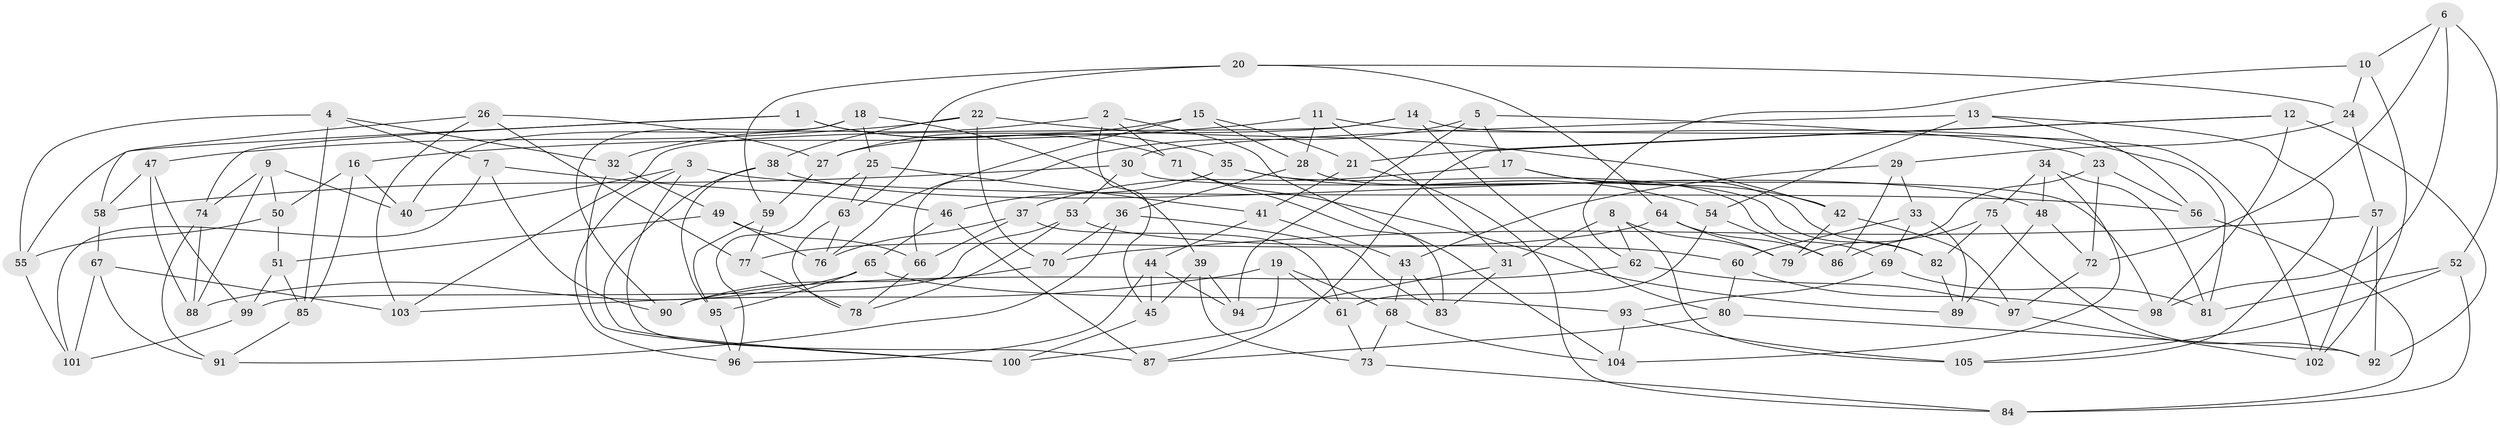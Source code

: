 // Generated by graph-tools (version 1.1) at 2025/50/03/09/25 03:50:46]
// undirected, 105 vertices, 210 edges
graph export_dot {
graph [start="1"]
  node [color=gray90,style=filled];
  1;
  2;
  3;
  4;
  5;
  6;
  7;
  8;
  9;
  10;
  11;
  12;
  13;
  14;
  15;
  16;
  17;
  18;
  19;
  20;
  21;
  22;
  23;
  24;
  25;
  26;
  27;
  28;
  29;
  30;
  31;
  32;
  33;
  34;
  35;
  36;
  37;
  38;
  39;
  40;
  41;
  42;
  43;
  44;
  45;
  46;
  47;
  48;
  49;
  50;
  51;
  52;
  53;
  54;
  55;
  56;
  57;
  58;
  59;
  60;
  61;
  62;
  63;
  64;
  65;
  66;
  67;
  68;
  69;
  70;
  71;
  72;
  73;
  74;
  75;
  76;
  77;
  78;
  79;
  80;
  81;
  82;
  83;
  84;
  85;
  86;
  87;
  88;
  89;
  90;
  91;
  92;
  93;
  94;
  95;
  96;
  97;
  98;
  99;
  100;
  101;
  102;
  103;
  104;
  105;
  1 -- 71;
  1 -- 35;
  1 -- 74;
  1 -- 55;
  2 -- 104;
  2 -- 45;
  2 -- 71;
  2 -- 32;
  3 -- 96;
  3 -- 56;
  3 -- 87;
  3 -- 40;
  4 -- 55;
  4 -- 85;
  4 -- 32;
  4 -- 7;
  5 -- 23;
  5 -- 66;
  5 -- 94;
  5 -- 17;
  6 -- 52;
  6 -- 98;
  6 -- 72;
  6 -- 10;
  7 -- 101;
  7 -- 46;
  7 -- 90;
  8 -- 31;
  8 -- 62;
  8 -- 105;
  8 -- 79;
  9 -- 40;
  9 -- 74;
  9 -- 88;
  9 -- 50;
  10 -- 62;
  10 -- 102;
  10 -- 24;
  11 -- 31;
  11 -- 16;
  11 -- 81;
  11 -- 28;
  12 -- 92;
  12 -- 98;
  12 -- 87;
  12 -- 21;
  13 -- 30;
  13 -- 56;
  13 -- 105;
  13 -- 54;
  14 -- 102;
  14 -- 80;
  14 -- 27;
  14 -- 103;
  15 -- 76;
  15 -- 28;
  15 -- 27;
  15 -- 21;
  16 -- 85;
  16 -- 40;
  16 -- 50;
  17 -- 82;
  17 -- 37;
  17 -- 42;
  18 -- 40;
  18 -- 25;
  18 -- 90;
  18 -- 39;
  19 -- 100;
  19 -- 103;
  19 -- 68;
  19 -- 61;
  20 -- 64;
  20 -- 63;
  20 -- 24;
  20 -- 59;
  21 -- 84;
  21 -- 41;
  22 -- 42;
  22 -- 70;
  22 -- 38;
  22 -- 47;
  23 -- 79;
  23 -- 56;
  23 -- 72;
  24 -- 29;
  24 -- 57;
  25 -- 41;
  25 -- 63;
  25 -- 96;
  26 -- 77;
  26 -- 27;
  26 -- 103;
  26 -- 58;
  27 -- 59;
  28 -- 36;
  28 -- 82;
  29 -- 86;
  29 -- 43;
  29 -- 33;
  30 -- 98;
  30 -- 58;
  30 -- 53;
  31 -- 94;
  31 -- 83;
  32 -- 100;
  32 -- 49;
  33 -- 89;
  33 -- 60;
  33 -- 69;
  34 -- 75;
  34 -- 81;
  34 -- 104;
  34 -- 48;
  35 -- 69;
  35 -- 46;
  35 -- 54;
  36 -- 83;
  36 -- 91;
  36 -- 70;
  37 -- 76;
  37 -- 61;
  37 -- 66;
  38 -- 48;
  38 -- 100;
  38 -- 95;
  39 -- 73;
  39 -- 45;
  39 -- 94;
  41 -- 44;
  41 -- 43;
  42 -- 79;
  42 -- 97;
  43 -- 83;
  43 -- 68;
  44 -- 45;
  44 -- 94;
  44 -- 96;
  45 -- 100;
  46 -- 65;
  46 -- 87;
  47 -- 99;
  47 -- 88;
  47 -- 58;
  48 -- 89;
  48 -- 72;
  49 -- 76;
  49 -- 66;
  49 -- 51;
  50 -- 55;
  50 -- 51;
  51 -- 85;
  51 -- 99;
  52 -- 84;
  52 -- 81;
  52 -- 105;
  53 -- 60;
  53 -- 78;
  53 -- 99;
  54 -- 61;
  54 -- 86;
  55 -- 101;
  56 -- 84;
  57 -- 102;
  57 -- 92;
  57 -- 70;
  58 -- 67;
  59 -- 77;
  59 -- 95;
  60 -- 80;
  60 -- 98;
  61 -- 73;
  62 -- 97;
  62 -- 90;
  63 -- 76;
  63 -- 78;
  64 -- 86;
  64 -- 77;
  64 -- 79;
  65 -- 93;
  65 -- 88;
  65 -- 95;
  66 -- 78;
  67 -- 91;
  67 -- 101;
  67 -- 103;
  68 -- 104;
  68 -- 73;
  69 -- 81;
  69 -- 93;
  70 -- 90;
  71 -- 83;
  71 -- 89;
  72 -- 97;
  73 -- 84;
  74 -- 91;
  74 -- 88;
  75 -- 92;
  75 -- 86;
  75 -- 82;
  77 -- 78;
  80 -- 92;
  80 -- 87;
  82 -- 89;
  85 -- 91;
  93 -- 104;
  93 -- 105;
  95 -- 96;
  97 -- 102;
  99 -- 101;
}
